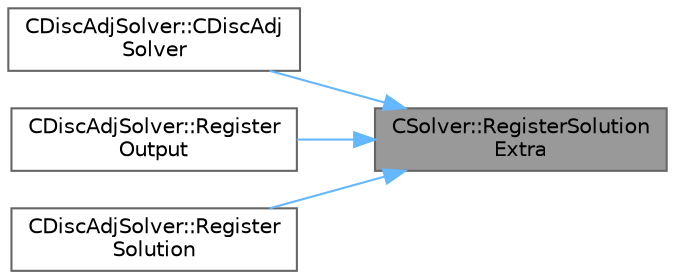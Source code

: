 digraph "CSolver::RegisterSolutionExtra"
{
 // LATEX_PDF_SIZE
  bgcolor="transparent";
  edge [fontname=Helvetica,fontsize=10,labelfontname=Helvetica,labelfontsize=10];
  node [fontname=Helvetica,fontsize=10,shape=box,height=0.2,width=0.4];
  rankdir="RL";
  Node1 [id="Node000001",label="CSolver::RegisterSolution\lExtra",height=0.2,width=0.4,color="gray40", fillcolor="grey60", style="filled", fontcolor="black",tooltip="Register In- or Output."];
  Node1 -> Node2 [id="edge1_Node000001_Node000002",dir="back",color="steelblue1",style="solid",tooltip=" "];
  Node2 [id="Node000002",label="CDiscAdjSolver::CDiscAdj\lSolver",height=0.2,width=0.4,color="grey40", fillcolor="white", style="filled",URL="$classCDiscAdjSolver.html#aa229f12a021f2b1a7b4467fe000dc0b9",tooltip=" "];
  Node1 -> Node3 [id="edge2_Node000001_Node000003",dir="back",color="steelblue1",style="solid",tooltip=" "];
  Node3 [id="Node000003",label="CDiscAdjSolver::Register\lOutput",height=0.2,width=0.4,color="grey40", fillcolor="white", style="filled",URL="$classCDiscAdjSolver.html#ab6592e845c8a040daa892707b0ac57d6",tooltip="Performs the preprocessing of the adjoint AD-based solver. Registers all necessary variables that are..."];
  Node1 -> Node4 [id="edge3_Node000001_Node000004",dir="back",color="steelblue1",style="solid",tooltip=" "];
  Node4 [id="Node000004",label="CDiscAdjSolver::Register\lSolution",height=0.2,width=0.4,color="grey40", fillcolor="white", style="filled",URL="$classCDiscAdjSolver.html#a00f168c587fac0143133047806825b72",tooltip="Performs the preprocessing of the adjoint AD-based solver. Registers all necessary variables on the t..."];
}
